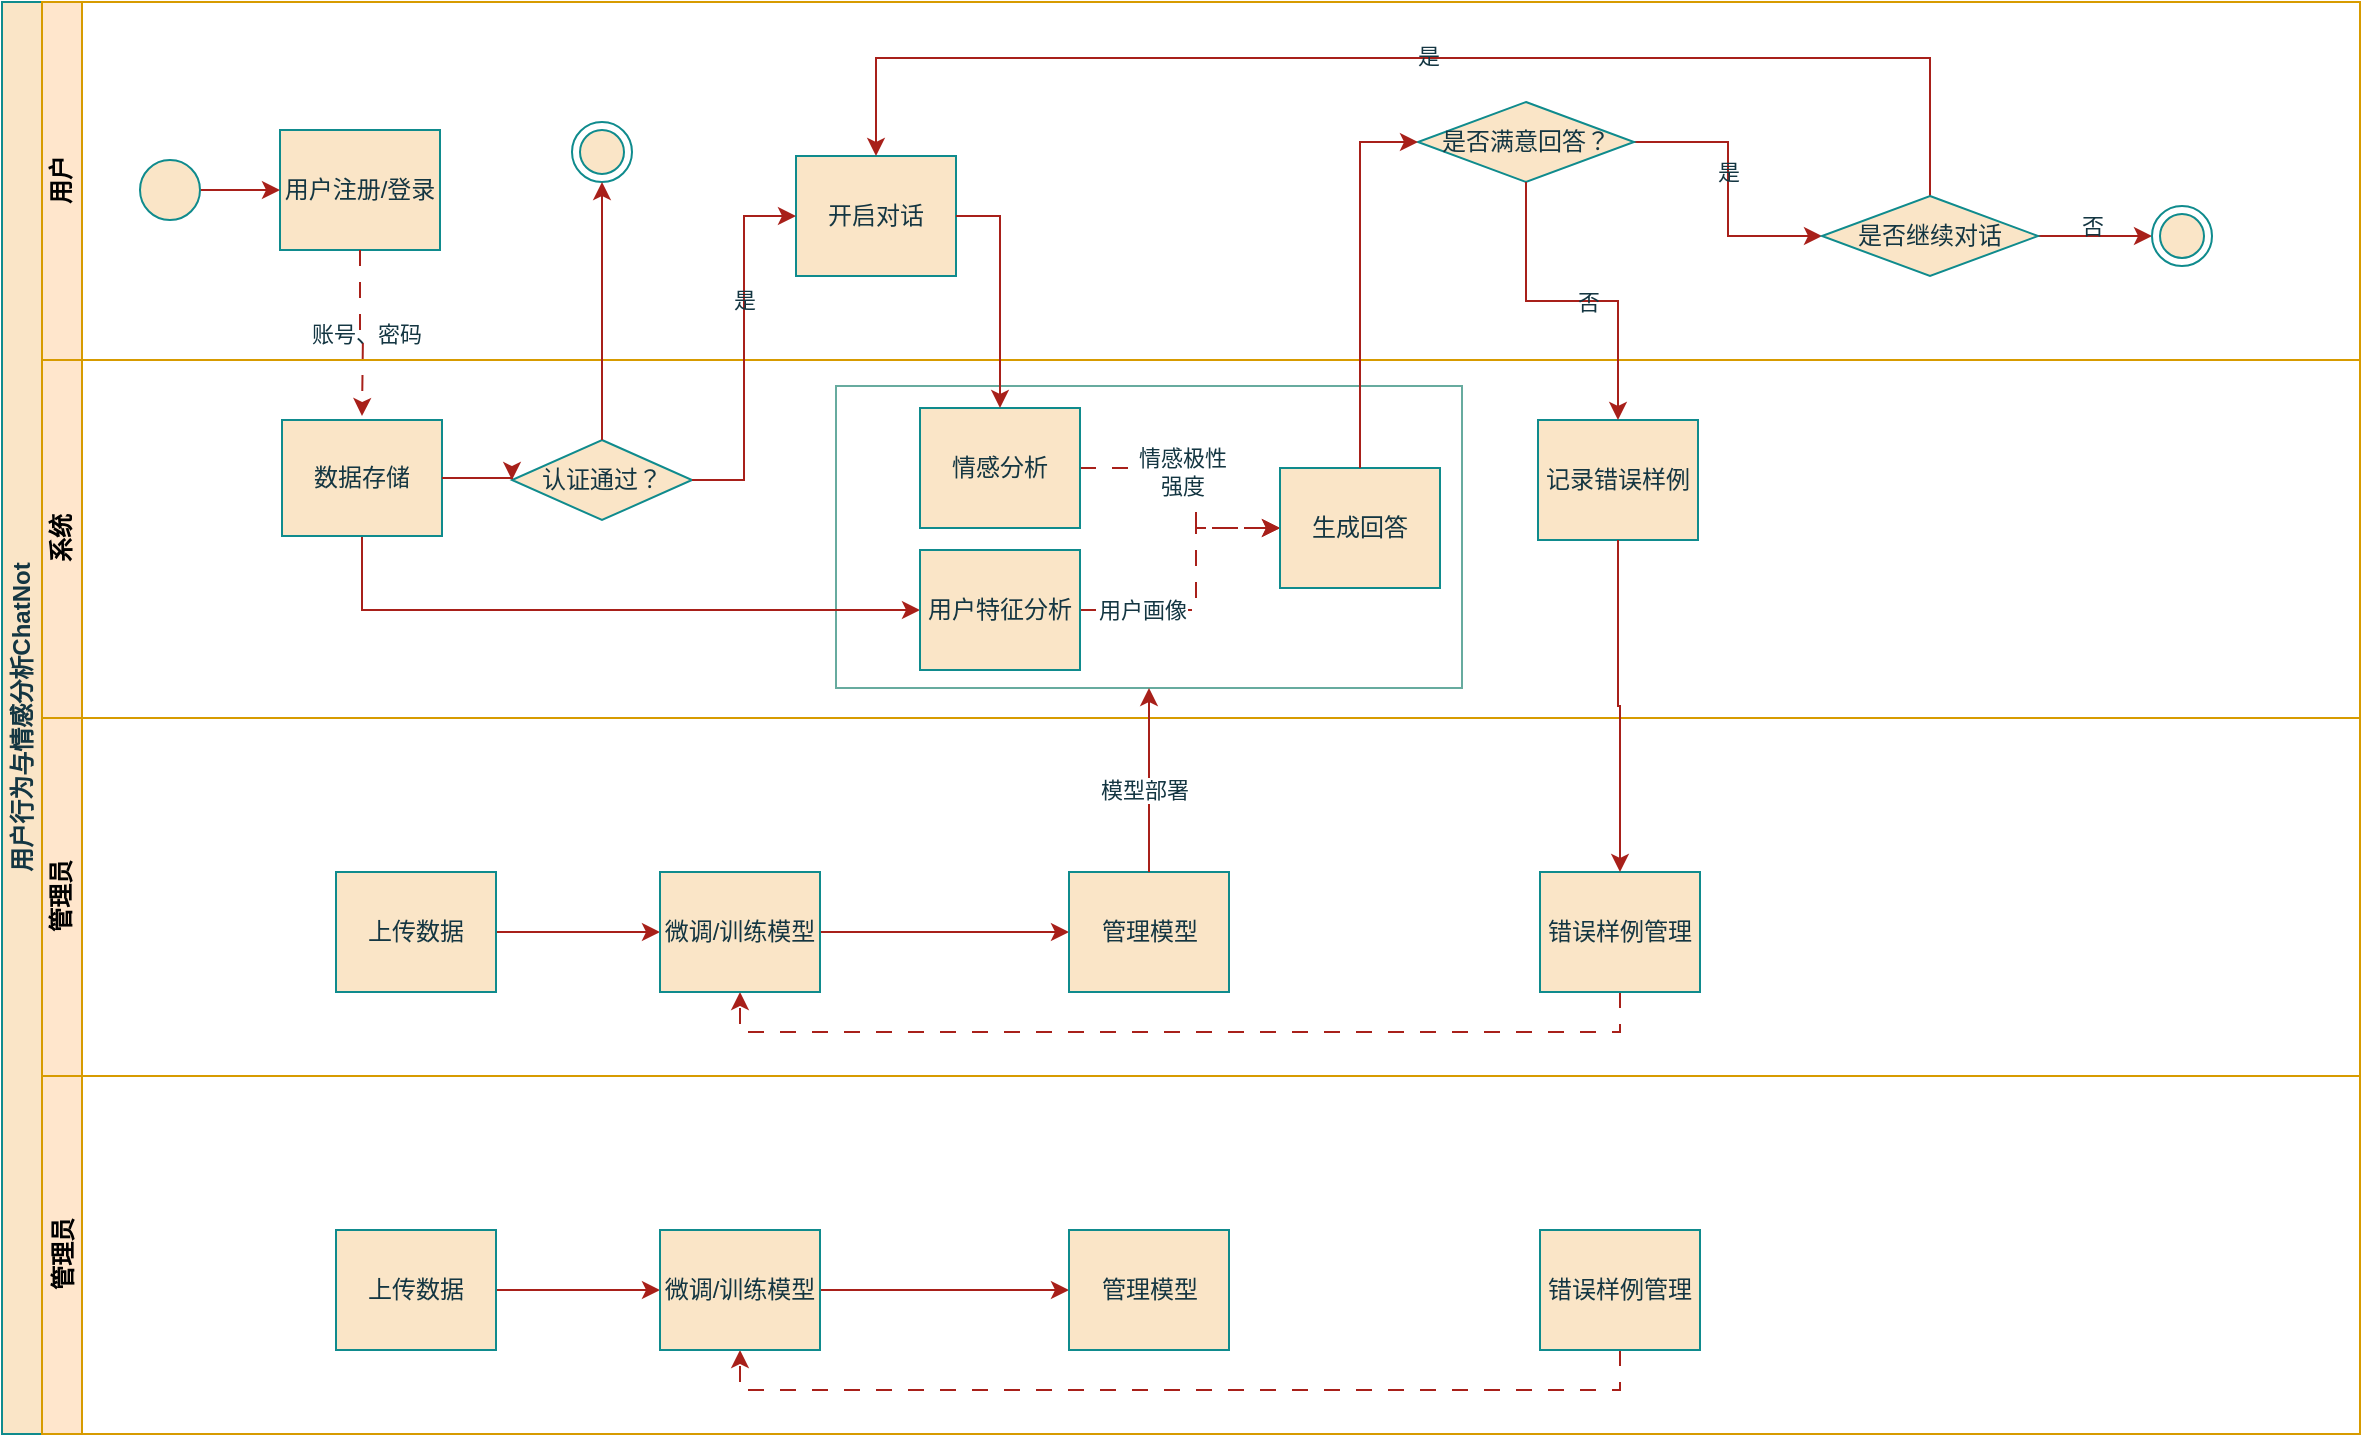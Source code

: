 <mxfile version="28.2.5" pages="2">
  <diagram id="prtHgNgQTEPvFCAcTncT" name="Page-1">
    <mxGraphModel grid="0" page="0" gridSize="10" guides="1" tooltips="1" connect="1" arrows="1" fold="1" pageScale="1" pageWidth="827" pageHeight="1169" math="0" shadow="0">
      <root>
        <mxCell id="0" />
        <mxCell id="1" parent="0" />
        <mxCell id="dNxyNK7c78bLwvsdeMH5-19" value="用户行为与情感分析ChatNot" style="swimlane;html=1;childLayout=stackLayout;resizeParent=1;resizeParentMax=0;horizontal=0;startSize=20;horizontalStack=0;labelBackgroundColor=none;fillColor=#FAE5C7;strokeColor=#0F8B8D;fontColor=#143642;flipV=1;" parent="1" vertex="1">
          <mxGeometry x="-22" y="-31" width="1179" height="716" as="geometry" />
        </mxCell>
        <mxCell id="dNxyNK7c78bLwvsdeMH5-20" value="用户" style="swimlane;html=1;startSize=20;horizontal=0;labelBackgroundColor=none;fillColor=#ffe6cc;strokeColor=#d79b00;" parent="dNxyNK7c78bLwvsdeMH5-19" vertex="1">
          <mxGeometry x="20" width="1159" height="179" as="geometry" />
        </mxCell>
        <mxCell id="dNxyNK7c78bLwvsdeMH5-24" value="用户注册/登录" style="rounded=0;whiteSpace=wrap;html=1;fontFamily=Helvetica;fontSize=12;fontColor=#143642;align=center;labelBackgroundColor=none;fillColor=#FAE5C7;strokeColor=#0F8B8D;" parent="dNxyNK7c78bLwvsdeMH5-20" vertex="1">
          <mxGeometry x="119" y="64" width="80" height="60" as="geometry" />
        </mxCell>
        <mxCell id="dNxyNK7c78bLwvsdeMH5-30" value="开启对话" style="rounded=0;whiteSpace=wrap;html=1;fontFamily=Helvetica;fontSize=12;fontColor=#143642;align=center;labelBackgroundColor=none;fillColor=#FAE5C7;strokeColor=#0F8B8D;" parent="dNxyNK7c78bLwvsdeMH5-20" vertex="1">
          <mxGeometry x="377" y="77" width="80" height="60" as="geometry" />
        </mxCell>
        <mxCell id="M6F-Px4D4K-rMP6CH2uH-9" value="" style="ellipse;html=1;shape=endState;fillColor=#FAE5C7;strokeColor=#0F8B8D;labelBackgroundColor=none;fontColor=#143642;" vertex="1" parent="dNxyNK7c78bLwvsdeMH5-20">
          <mxGeometry x="265" y="60" width="30" height="30" as="geometry" />
        </mxCell>
        <mxCell id="M6F-Px4D4K-rMP6CH2uH-67" value="" style="edgeStyle=orthogonalEdgeStyle;rounded=0;orthogonalLoop=1;jettySize=auto;html=1;entryX=0;entryY=0.5;entryDx=0;entryDy=0;labelBackgroundColor=none;strokeColor=#A8201A;fontColor=default;" edge="1" parent="dNxyNK7c78bLwvsdeMH5-20" source="M6F-Px4D4K-rMP6CH2uH-35" target="M6F-Px4D4K-rMP6CH2uH-66">
          <mxGeometry relative="1" as="geometry" />
        </mxCell>
        <mxCell id="M6F-Px4D4K-rMP6CH2uH-68" value="是" style="edgeLabel;html=1;align=center;verticalAlign=middle;resizable=0;points=[];labelBackgroundColor=none;fontColor=#143642;" vertex="1" connectable="0" parent="M6F-Px4D4K-rMP6CH2uH-67">
          <mxGeometry x="-0.125" relative="1" as="geometry">
            <mxPoint as="offset" />
          </mxGeometry>
        </mxCell>
        <mxCell id="M6F-Px4D4K-rMP6CH2uH-35" value="是否满意回答？" style="rhombus;whiteSpace=wrap;html=1;fontFamily=Helvetica;fontSize=12;fontColor=#143642;align=center;labelBackgroundColor=none;fillColor=#FAE5C7;strokeColor=#0F8B8D;" vertex="1" parent="dNxyNK7c78bLwvsdeMH5-20">
          <mxGeometry x="688" y="50" width="108" height="40" as="geometry" />
        </mxCell>
        <mxCell id="M6F-Px4D4K-rMP6CH2uH-76" style="edgeStyle=orthogonalEdgeStyle;rounded=0;orthogonalLoop=1;jettySize=auto;html=1;exitX=0.5;exitY=0;exitDx=0;exitDy=0;entryX=0.5;entryY=0;entryDx=0;entryDy=0;labelBackgroundColor=none;strokeColor=#A8201A;fontColor=default;" edge="1" parent="dNxyNK7c78bLwvsdeMH5-20" source="M6F-Px4D4K-rMP6CH2uH-66" target="dNxyNK7c78bLwvsdeMH5-30">
          <mxGeometry relative="1" as="geometry">
            <mxPoint x="538.353" y="67.706" as="targetPoint" />
            <Array as="points">
              <mxPoint x="944" y="28" />
              <mxPoint x="417" y="28" />
            </Array>
          </mxGeometry>
        </mxCell>
        <mxCell id="M6F-Px4D4K-rMP6CH2uH-77" value="是" style="edgeLabel;html=1;align=center;verticalAlign=middle;resizable=0;points=[];labelBackgroundColor=none;fontColor=#143642;" vertex="1" connectable="0" parent="M6F-Px4D4K-rMP6CH2uH-76">
          <mxGeometry x="-0.008" y="-1" relative="1" as="geometry">
            <mxPoint as="offset" />
          </mxGeometry>
        </mxCell>
        <mxCell id="M6F-Px4D4K-rMP6CH2uH-78" style="edgeStyle=orthogonalEdgeStyle;rounded=0;orthogonalLoop=1;jettySize=auto;html=1;exitX=1;exitY=0.5;exitDx=0;exitDy=0;entryX=0;entryY=0.5;entryDx=0;entryDy=0;labelBackgroundColor=none;strokeColor=#A8201A;fontColor=default;" edge="1" parent="dNxyNK7c78bLwvsdeMH5-20" source="M6F-Px4D4K-rMP6CH2uH-66" target="M6F-Px4D4K-rMP6CH2uH-71">
          <mxGeometry relative="1" as="geometry" />
        </mxCell>
        <mxCell id="M6F-Px4D4K-rMP6CH2uH-79" value="否" style="edgeLabel;html=1;align=center;verticalAlign=middle;resizable=0;points=[];labelBackgroundColor=none;fontColor=#143642;" vertex="1" connectable="0" parent="M6F-Px4D4K-rMP6CH2uH-78">
          <mxGeometry x="-0.059" y="5" relative="1" as="geometry">
            <mxPoint as="offset" />
          </mxGeometry>
        </mxCell>
        <mxCell id="M6F-Px4D4K-rMP6CH2uH-66" value="是否继续对话" style="rhombus;whiteSpace=wrap;html=1;fontFamily=Helvetica;fontSize=12;fontColor=#143642;align=center;labelBackgroundColor=none;fillColor=#FAE5C7;strokeColor=#0F8B8D;" vertex="1" parent="dNxyNK7c78bLwvsdeMH5-20">
          <mxGeometry x="890" y="97" width="108" height="40" as="geometry" />
        </mxCell>
        <mxCell id="M6F-Px4D4K-rMP6CH2uH-71" value="" style="ellipse;html=1;shape=endState;fillColor=#FAE5C7;strokeColor=#0F8B8D;labelBackgroundColor=none;fontColor=#143642;" vertex="1" parent="dNxyNK7c78bLwvsdeMH5-20">
          <mxGeometry x="1055" y="102" width="30" height="30" as="geometry" />
        </mxCell>
        <mxCell id="M6F-Px4D4K-rMP6CH2uH-89" style="edgeStyle=orthogonalEdgeStyle;rounded=0;orthogonalLoop=1;jettySize=auto;html=1;entryX=0;entryY=0.5;entryDx=0;entryDy=0;strokeColor=#A8201A;fontColor=#143642;fillColor=#FAE5C7;" edge="1" parent="dNxyNK7c78bLwvsdeMH5-20" source="M6F-Px4D4K-rMP6CH2uH-86" target="dNxyNK7c78bLwvsdeMH5-24">
          <mxGeometry relative="1" as="geometry" />
        </mxCell>
        <mxCell id="M6F-Px4D4K-rMP6CH2uH-86" value="" style="ellipse;whiteSpace=wrap;html=1;labelBackgroundColor=none;fillColor=#FAE5C7;strokeColor=#0F8B8D;fontColor=#143642;" vertex="1" parent="dNxyNK7c78bLwvsdeMH5-20">
          <mxGeometry x="49" y="79" width="30" height="30" as="geometry" />
        </mxCell>
        <mxCell id="dNxyNK7c78bLwvsdeMH5-21" value="系统" style="swimlane;html=1;startSize=20;horizontal=0;labelBackgroundColor=none;fillColor=#ffe6cc;strokeColor=#d79b00;" parent="dNxyNK7c78bLwvsdeMH5-19" vertex="1">
          <mxGeometry x="20" y="179" width="1159" height="179" as="geometry" />
        </mxCell>
        <mxCell id="M6F-Px4D4K-rMP6CH2uH-92" value="" style="rounded=0;whiteSpace=wrap;html=1;strokeColor=light-dark(#67AB9F,#EDEDED);" vertex="1" parent="dNxyNK7c78bLwvsdeMH5-21">
          <mxGeometry x="397" y="13" width="313" height="151" as="geometry" />
        </mxCell>
        <mxCell id="M6F-Px4D4K-rMP6CH2uH-90" style="edgeStyle=orthogonalEdgeStyle;rounded=0;orthogonalLoop=1;jettySize=auto;html=1;exitX=0.5;exitY=1;exitDx=0;exitDy=0;entryX=0;entryY=0.5;entryDx=0;entryDy=0;strokeColor=#A8201A;fontColor=#143642;fillColor=#FAE5C7;" edge="1" parent="dNxyNK7c78bLwvsdeMH5-21" source="dNxyNK7c78bLwvsdeMH5-26" target="M6F-Px4D4K-rMP6CH2uH-26">
          <mxGeometry relative="1" as="geometry" />
        </mxCell>
        <mxCell id="dNxyNK7c78bLwvsdeMH5-26" value="数据存储" style="rounded=0;whiteSpace=wrap;html=1;fontFamily=Helvetica;fontSize=12;fontColor=#143642;align=center;labelBackgroundColor=none;fillColor=#FAE5C7;strokeColor=#0F8B8D;" parent="dNxyNK7c78bLwvsdeMH5-21" vertex="1">
          <mxGeometry x="120" y="30" width="80" height="58" as="geometry" />
        </mxCell>
        <mxCell id="dNxyNK7c78bLwvsdeMH5-28" value="认证通过？" style="rhombus;whiteSpace=wrap;html=1;fontFamily=Helvetica;fontSize=12;fontColor=#143642;align=center;labelBackgroundColor=none;fillColor=#FAE5C7;strokeColor=#0F8B8D;" parent="dNxyNK7c78bLwvsdeMH5-21" vertex="1">
          <mxGeometry x="235" y="40" width="90" height="40" as="geometry" />
        </mxCell>
        <mxCell id="dNxyNK7c78bLwvsdeMH5-29" value="" style="edgeStyle=orthogonalEdgeStyle;rounded=0;orthogonalLoop=1;jettySize=auto;html=1;endArrow=classic;endFill=1;exitX=0.5;exitY=1;exitDx=0;exitDy=0;dashed=1;dashPattern=8 8;labelBackgroundColor=none;strokeColor=#A8201A;fontColor=default;" parent="dNxyNK7c78bLwvsdeMH5-21" source="dNxyNK7c78bLwvsdeMH5-24" edge="1">
          <mxGeometry relative="1" as="geometry">
            <mxPoint x="58.0" y="-35.98" as="sourcePoint" />
            <mxPoint x="160" y="28" as="targetPoint" />
          </mxGeometry>
        </mxCell>
        <mxCell id="M6F-Px4D4K-rMP6CH2uH-5" value="账号、密码" style="edgeLabel;html=1;align=center;verticalAlign=middle;resizable=0;points=[];labelBackgroundColor=none;fontColor=#143642;" vertex="1" connectable="0" parent="dNxyNK7c78bLwvsdeMH5-29">
          <mxGeometry x="0.026" y="1" relative="1" as="geometry">
            <mxPoint as="offset" />
          </mxGeometry>
        </mxCell>
        <mxCell id="dNxyNK7c78bLwvsdeMH5-31" style="edgeStyle=orthogonalEdgeStyle;rounded=0;orthogonalLoop=1;jettySize=auto;html=1;endArrow=classic;endFill=1;exitX=1;exitY=0.5;exitDx=0;exitDy=0;entryX=0;entryY=0.5;entryDx=0;entryDy=0;labelBackgroundColor=none;strokeColor=#A8201A;fontColor=default;" parent="dNxyNK7c78bLwvsdeMH5-21" source="dNxyNK7c78bLwvsdeMH5-26" target="dNxyNK7c78bLwvsdeMH5-28" edge="1">
          <mxGeometry relative="1" as="geometry" />
        </mxCell>
        <mxCell id="M6F-Px4D4K-rMP6CH2uH-97" style="edgeStyle=orthogonalEdgeStyle;rounded=0;orthogonalLoop=1;jettySize=auto;html=1;exitX=1;exitY=0.5;exitDx=0;exitDy=0;entryX=0;entryY=0.5;entryDx=0;entryDy=0;strokeColor=#A8201A;fontColor=#143642;fillColor=#FAE5C7;dashed=1;dashPattern=8 8;" edge="1" parent="dNxyNK7c78bLwvsdeMH5-21" source="M6F-Px4D4K-rMP6CH2uH-26" target="M6F-Px4D4K-rMP6CH2uH-33">
          <mxGeometry relative="1" as="geometry">
            <Array as="points">
              <mxPoint x="577" y="125" />
              <mxPoint x="577" y="84" />
            </Array>
          </mxGeometry>
        </mxCell>
        <mxCell id="M6F-Px4D4K-rMP6CH2uH-99" value="用户画像" style="edgeLabel;html=1;align=center;verticalAlign=middle;resizable=0;points=[];strokeColor=#0F8B8D;fontColor=#143642;fillColor=#FAE5C7;" vertex="1" connectable="0" parent="M6F-Px4D4K-rMP6CH2uH-97">
          <mxGeometry x="-0.45" relative="1" as="geometry">
            <mxPoint x="-8" as="offset" />
          </mxGeometry>
        </mxCell>
        <mxCell id="M6F-Px4D4K-rMP6CH2uH-26" value="用户特征分析" style="rounded=0;whiteSpace=wrap;html=1;fontFamily=Helvetica;fontSize=12;fontColor=#143642;align=center;labelBackgroundColor=none;fillColor=#FAE5C7;strokeColor=#0F8B8D;" vertex="1" parent="dNxyNK7c78bLwvsdeMH5-21">
          <mxGeometry x="439" y="95" width="80" height="60" as="geometry" />
        </mxCell>
        <mxCell id="M6F-Px4D4K-rMP6CH2uH-96" style="edgeStyle=orthogonalEdgeStyle;rounded=0;orthogonalLoop=1;jettySize=auto;html=1;exitX=1;exitY=0.5;exitDx=0;exitDy=0;strokeColor=#A8201A;fontColor=#143642;fillColor=#FAE5C7;dashed=1;dashPattern=8 8;" edge="1" parent="dNxyNK7c78bLwvsdeMH5-21" source="M6F-Px4D4K-rMP6CH2uH-27" target="M6F-Px4D4K-rMP6CH2uH-33">
          <mxGeometry relative="1" as="geometry">
            <Array as="points">
              <mxPoint x="577" y="54" />
              <mxPoint x="577" y="84" />
            </Array>
          </mxGeometry>
        </mxCell>
        <mxCell id="M6F-Px4D4K-rMP6CH2uH-98" value="情感极性&lt;div&gt;强度&lt;/div&gt;" style="edgeLabel;html=1;align=center;verticalAlign=middle;resizable=0;points=[];strokeColor=#0F8B8D;fontColor=#143642;fillColor=#FAE5C7;" vertex="1" connectable="0" parent="M6F-Px4D4K-rMP6CH2uH-96">
          <mxGeometry x="-0.437" y="-4" relative="1" as="geometry">
            <mxPoint x="14" y="-2" as="offset" />
          </mxGeometry>
        </mxCell>
        <mxCell id="M6F-Px4D4K-rMP6CH2uH-27" value="情感分析" style="rounded=0;whiteSpace=wrap;html=1;fontFamily=Helvetica;fontSize=12;fontColor=#143642;align=center;labelBackgroundColor=none;fillColor=#FAE5C7;strokeColor=#0F8B8D;" vertex="1" parent="dNxyNK7c78bLwvsdeMH5-21">
          <mxGeometry x="439" y="24" width="80" height="60" as="geometry" />
        </mxCell>
        <mxCell id="M6F-Px4D4K-rMP6CH2uH-33" value="生成回答" style="rounded=0;whiteSpace=wrap;html=1;fontFamily=Helvetica;fontSize=12;fontColor=#143642;align=center;labelBackgroundColor=none;fillColor=#FAE5C7;strokeColor=#0F8B8D;" vertex="1" parent="dNxyNK7c78bLwvsdeMH5-21">
          <mxGeometry x="619" y="54" width="80" height="60" as="geometry" />
        </mxCell>
        <mxCell id="M6F-Px4D4K-rMP6CH2uH-47" value="记录错误样例" style="rounded=0;whiteSpace=wrap;html=1;fontFamily=Helvetica;fontSize=12;fontColor=#143642;align=center;labelBackgroundColor=none;fillColor=#FAE5C7;strokeColor=#0F8B8D;" vertex="1" parent="dNxyNK7c78bLwvsdeMH5-21">
          <mxGeometry x="748" y="30" width="80" height="60" as="geometry" />
        </mxCell>
        <mxCell id="dNxyNK7c78bLwvsdeMH5-22" value="管理员" style="swimlane;html=1;startSize=20;horizontal=0;labelBackgroundColor=none;fillColor=#ffe6cc;strokeColor=#d79b00;" parent="dNxyNK7c78bLwvsdeMH5-19" vertex="1">
          <mxGeometry x="20" y="358" width="1159" height="179" as="geometry" />
        </mxCell>
        <mxCell id="M6F-Px4D4K-rMP6CH2uH-60" style="edgeStyle=orthogonalEdgeStyle;rounded=0;orthogonalLoop=1;jettySize=auto;html=1;entryX=0.5;entryY=1;entryDx=0;entryDy=0;dashed=1;dashPattern=8 8;labelBackgroundColor=none;strokeColor=#A8201A;fontColor=default;" edge="1" parent="dNxyNK7c78bLwvsdeMH5-22" source="dNxyNK7c78bLwvsdeMH5-34" target="M6F-Px4D4K-rMP6CH2uH-50">
          <mxGeometry relative="1" as="geometry">
            <Array as="points">
              <mxPoint x="789" y="157" />
              <mxPoint x="349" y="157" />
            </Array>
          </mxGeometry>
        </mxCell>
        <mxCell id="dNxyNK7c78bLwvsdeMH5-34" value="错误样例管理" style="rounded=0;whiteSpace=wrap;html=1;fontFamily=Helvetica;fontSize=12;fontColor=#143642;align=center;labelBackgroundColor=none;fillColor=#FAE5C7;strokeColor=#0F8B8D;" parent="dNxyNK7c78bLwvsdeMH5-22" vertex="1">
          <mxGeometry x="749" y="77" width="80" height="60" as="geometry" />
        </mxCell>
        <mxCell id="M6F-Px4D4K-rMP6CH2uH-51" value="" style="edgeStyle=orthogonalEdgeStyle;rounded=0;orthogonalLoop=1;jettySize=auto;html=1;labelBackgroundColor=none;strokeColor=#A8201A;fontColor=default;" edge="1" parent="dNxyNK7c78bLwvsdeMH5-22" source="M6F-Px4D4K-rMP6CH2uH-49" target="M6F-Px4D4K-rMP6CH2uH-50">
          <mxGeometry relative="1" as="geometry" />
        </mxCell>
        <mxCell id="M6F-Px4D4K-rMP6CH2uH-49" value="上传数据" style="rounded=0;whiteSpace=wrap;html=1;fontFamily=Helvetica;fontSize=12;fontColor=#143642;align=center;labelBackgroundColor=none;fillColor=#FAE5C7;strokeColor=#0F8B8D;" vertex="1" parent="dNxyNK7c78bLwvsdeMH5-22">
          <mxGeometry x="147" y="77" width="80" height="60" as="geometry" />
        </mxCell>
        <mxCell id="M6F-Px4D4K-rMP6CH2uH-56" value="" style="edgeStyle=orthogonalEdgeStyle;rounded=0;orthogonalLoop=1;jettySize=auto;html=1;endArrow=classic;endFill=1;labelBackgroundColor=none;strokeColor=#A8201A;fontColor=default;" edge="1" parent="dNxyNK7c78bLwvsdeMH5-22" source="M6F-Px4D4K-rMP6CH2uH-50" target="M6F-Px4D4K-rMP6CH2uH-55">
          <mxGeometry relative="1" as="geometry" />
        </mxCell>
        <mxCell id="M6F-Px4D4K-rMP6CH2uH-50" value="微调/训练模型" style="rounded=0;whiteSpace=wrap;html=1;fontFamily=Helvetica;fontSize=12;fontColor=#143642;align=center;labelBackgroundColor=none;fillColor=#FAE5C7;strokeColor=#0F8B8D;" vertex="1" parent="dNxyNK7c78bLwvsdeMH5-22">
          <mxGeometry x="309" y="77" width="80" height="60" as="geometry" />
        </mxCell>
        <mxCell id="M6F-Px4D4K-rMP6CH2uH-55" value="管理模型" style="rounded=0;whiteSpace=wrap;html=1;fontFamily=Helvetica;fontSize=12;fontColor=#143642;align=center;labelBackgroundColor=none;fillColor=#FAE5C7;strokeColor=#0F8B8D;" vertex="1" parent="dNxyNK7c78bLwvsdeMH5-22">
          <mxGeometry x="513.5" y="77" width="80" height="60" as="geometry" />
        </mxCell>
        <mxCell id="M6F-Px4D4K-rMP6CH2uH-106" value="管理员" style="swimlane;html=1;startSize=20;horizontal=0;labelBackgroundColor=none;fillColor=#ffe6cc;strokeColor=#d79b00;" vertex="1" parent="dNxyNK7c78bLwvsdeMH5-19">
          <mxGeometry x="20" y="537" width="1159" height="179" as="geometry" />
        </mxCell>
        <mxCell id="M6F-Px4D4K-rMP6CH2uH-107" style="edgeStyle=orthogonalEdgeStyle;rounded=0;orthogonalLoop=1;jettySize=auto;html=1;entryX=0.5;entryY=1;entryDx=0;entryDy=0;dashed=1;dashPattern=8 8;labelBackgroundColor=none;strokeColor=#A8201A;fontColor=default;" edge="1" parent="M6F-Px4D4K-rMP6CH2uH-106" source="M6F-Px4D4K-rMP6CH2uH-108" target="M6F-Px4D4K-rMP6CH2uH-112">
          <mxGeometry relative="1" as="geometry">
            <Array as="points">
              <mxPoint x="789" y="157" />
              <mxPoint x="349" y="157" />
            </Array>
          </mxGeometry>
        </mxCell>
        <mxCell id="M6F-Px4D4K-rMP6CH2uH-108" value="错误样例管理" style="rounded=0;whiteSpace=wrap;html=1;fontFamily=Helvetica;fontSize=12;fontColor=#143642;align=center;labelBackgroundColor=none;fillColor=#FAE5C7;strokeColor=#0F8B8D;" vertex="1" parent="M6F-Px4D4K-rMP6CH2uH-106">
          <mxGeometry x="749" y="77" width="80" height="60" as="geometry" />
        </mxCell>
        <mxCell id="M6F-Px4D4K-rMP6CH2uH-109" value="" style="edgeStyle=orthogonalEdgeStyle;rounded=0;orthogonalLoop=1;jettySize=auto;html=1;labelBackgroundColor=none;strokeColor=#A8201A;fontColor=default;" edge="1" parent="M6F-Px4D4K-rMP6CH2uH-106" source="M6F-Px4D4K-rMP6CH2uH-110" target="M6F-Px4D4K-rMP6CH2uH-112">
          <mxGeometry relative="1" as="geometry" />
        </mxCell>
        <mxCell id="M6F-Px4D4K-rMP6CH2uH-110" value="上传数据" style="rounded=0;whiteSpace=wrap;html=1;fontFamily=Helvetica;fontSize=12;fontColor=#143642;align=center;labelBackgroundColor=none;fillColor=#FAE5C7;strokeColor=#0F8B8D;" vertex="1" parent="M6F-Px4D4K-rMP6CH2uH-106">
          <mxGeometry x="147" y="77" width="80" height="60" as="geometry" />
        </mxCell>
        <mxCell id="M6F-Px4D4K-rMP6CH2uH-111" value="" style="edgeStyle=orthogonalEdgeStyle;rounded=0;orthogonalLoop=1;jettySize=auto;html=1;endArrow=classic;endFill=1;labelBackgroundColor=none;strokeColor=#A8201A;fontColor=default;" edge="1" parent="M6F-Px4D4K-rMP6CH2uH-106" source="M6F-Px4D4K-rMP6CH2uH-112" target="M6F-Px4D4K-rMP6CH2uH-113">
          <mxGeometry relative="1" as="geometry" />
        </mxCell>
        <mxCell id="M6F-Px4D4K-rMP6CH2uH-112" value="微调/训练模型" style="rounded=0;whiteSpace=wrap;html=1;fontFamily=Helvetica;fontSize=12;fontColor=#143642;align=center;labelBackgroundColor=none;fillColor=#FAE5C7;strokeColor=#0F8B8D;" vertex="1" parent="M6F-Px4D4K-rMP6CH2uH-106">
          <mxGeometry x="309" y="77" width="80" height="60" as="geometry" />
        </mxCell>
        <mxCell id="M6F-Px4D4K-rMP6CH2uH-113" value="管理模型" style="rounded=0;whiteSpace=wrap;html=1;fontFamily=Helvetica;fontSize=12;fontColor=#143642;align=center;labelBackgroundColor=none;fillColor=#FAE5C7;strokeColor=#0F8B8D;" vertex="1" parent="M6F-Px4D4K-rMP6CH2uH-106">
          <mxGeometry x="513.5" y="77" width="80" height="60" as="geometry" />
        </mxCell>
        <mxCell id="M6F-Px4D4K-rMP6CH2uH-10" style="edgeStyle=orthogonalEdgeStyle;rounded=0;orthogonalLoop=1;jettySize=auto;html=1;exitX=1;exitY=0.5;exitDx=0;exitDy=0;entryX=0;entryY=0.5;entryDx=0;entryDy=0;labelBackgroundColor=none;strokeColor=#A8201A;fontColor=default;" edge="1" parent="dNxyNK7c78bLwvsdeMH5-19" source="dNxyNK7c78bLwvsdeMH5-28" target="dNxyNK7c78bLwvsdeMH5-30">
          <mxGeometry relative="1" as="geometry">
            <mxPoint x="290" y="573" as="sourcePoint" />
            <mxPoint x="368" y="660" as="targetPoint" />
          </mxGeometry>
        </mxCell>
        <mxCell id="M6F-Px4D4K-rMP6CH2uH-11" value="是" style="edgeLabel;html=1;align=center;verticalAlign=middle;resizable=0;points=[];labelBackgroundColor=none;fontColor=#143642;" vertex="1" connectable="0" parent="M6F-Px4D4K-rMP6CH2uH-10">
          <mxGeometry x="0.265" relative="1" as="geometry">
            <mxPoint as="offset" />
          </mxGeometry>
        </mxCell>
        <mxCell id="M6F-Px4D4K-rMP6CH2uH-32" style="edgeStyle=orthogonalEdgeStyle;rounded=0;orthogonalLoop=1;jettySize=auto;html=1;exitX=1;exitY=0.5;exitDx=0;exitDy=0;entryX=0.5;entryY=0;entryDx=0;entryDy=0;labelBackgroundColor=none;strokeColor=#A8201A;fontColor=default;" edge="1" parent="dNxyNK7c78bLwvsdeMH5-19" source="dNxyNK7c78bLwvsdeMH5-30" target="M6F-Px4D4K-rMP6CH2uH-27">
          <mxGeometry relative="1" as="geometry" />
        </mxCell>
        <mxCell id="M6F-Px4D4K-rMP6CH2uH-48" style="edgeStyle=orthogonalEdgeStyle;rounded=0;orthogonalLoop=1;jettySize=auto;html=1;exitX=0.5;exitY=1;exitDx=0;exitDy=0;labelBackgroundColor=none;strokeColor=#A8201A;fontColor=default;" edge="1" parent="dNxyNK7c78bLwvsdeMH5-19" source="M6F-Px4D4K-rMP6CH2uH-47" target="dNxyNK7c78bLwvsdeMH5-34">
          <mxGeometry relative="1" as="geometry" />
        </mxCell>
        <mxCell id="M6F-Px4D4K-rMP6CH2uH-61" style="edgeStyle=orthogonalEdgeStyle;rounded=0;orthogonalLoop=1;jettySize=auto;html=1;exitX=0.5;exitY=0;exitDx=0;exitDy=0;entryX=0;entryY=0.5;entryDx=0;entryDy=0;labelBackgroundColor=none;strokeColor=#A8201A;fontColor=default;" edge="1" parent="dNxyNK7c78bLwvsdeMH5-19" source="M6F-Px4D4K-rMP6CH2uH-33" target="M6F-Px4D4K-rMP6CH2uH-35">
          <mxGeometry relative="1" as="geometry" />
        </mxCell>
        <mxCell id="M6F-Px4D4K-rMP6CH2uH-62" style="edgeStyle=orthogonalEdgeStyle;rounded=0;orthogonalLoop=1;jettySize=auto;html=1;exitX=0.5;exitY=1;exitDx=0;exitDy=0;entryX=0.5;entryY=0;entryDx=0;entryDy=0;labelBackgroundColor=none;strokeColor=#A8201A;fontColor=default;" edge="1" parent="dNxyNK7c78bLwvsdeMH5-19" source="M6F-Px4D4K-rMP6CH2uH-35" target="M6F-Px4D4K-rMP6CH2uH-47">
          <mxGeometry relative="1" as="geometry" />
        </mxCell>
        <mxCell id="M6F-Px4D4K-rMP6CH2uH-63" value="否" style="edgeLabel;html=1;align=center;verticalAlign=middle;resizable=0;points=[];labelBackgroundColor=none;fontColor=#143642;" vertex="1" connectable="0" parent="M6F-Px4D4K-rMP6CH2uH-62">
          <mxGeometry x="0.107" relative="1" as="geometry">
            <mxPoint x="-1" as="offset" />
          </mxGeometry>
        </mxCell>
        <mxCell id="M6F-Px4D4K-rMP6CH2uH-75" style="edgeStyle=orthogonalEdgeStyle;rounded=0;orthogonalLoop=1;jettySize=auto;html=1;exitX=0.5;exitY=0;exitDx=0;exitDy=0;entryX=0.5;entryY=1;entryDx=0;entryDy=0;labelBackgroundColor=none;strokeColor=#A8201A;fontColor=default;" edge="1" parent="dNxyNK7c78bLwvsdeMH5-19" source="dNxyNK7c78bLwvsdeMH5-28" target="M6F-Px4D4K-rMP6CH2uH-9">
          <mxGeometry relative="1" as="geometry" />
        </mxCell>
        <mxCell id="M6F-Px4D4K-rMP6CH2uH-93" style="edgeStyle=orthogonalEdgeStyle;rounded=0;orthogonalLoop=1;jettySize=auto;html=1;exitX=0.5;exitY=0;exitDx=0;exitDy=0;strokeColor=#A8201A;fontColor=#143642;fillColor=#FAE5C7;" edge="1" parent="dNxyNK7c78bLwvsdeMH5-19" source="M6F-Px4D4K-rMP6CH2uH-55" target="M6F-Px4D4K-rMP6CH2uH-92">
          <mxGeometry relative="1" as="geometry" />
        </mxCell>
        <mxCell id="M6F-Px4D4K-rMP6CH2uH-94" value="模型部署" style="edgeLabel;html=1;align=center;verticalAlign=middle;resizable=0;points=[];strokeColor=#0F8B8D;fontColor=#143642;fillColor=#FAE5C7;" vertex="1" connectable="0" parent="M6F-Px4D4K-rMP6CH2uH-93">
          <mxGeometry x="-0.113" y="3" relative="1" as="geometry">
            <mxPoint as="offset" />
          </mxGeometry>
        </mxCell>
      </root>
    </mxGraphModel>
  </diagram>
  <diagram id="tbDIilWh3KmkDN1_mfP1" name="第 2 页">
    <mxGraphModel dx="2588" dy="2425" grid="0" gridSize="10" guides="1" tooltips="1" connect="1" arrows="1" fold="1" page="0" pageScale="1" pageWidth="827" pageHeight="1169" math="0" shadow="0">
      <root>
        <mxCell id="0" />
        <mxCell id="1" parent="0" />
        <mxCell id="CQ2NmmsJhGhGV5hy4gHN-1" value="Pool" style="swimlane;childLayout=stackLayout;resizeParent=1;resizeParentMax=0;startSize=20;horizontal=0;horizontalStack=1;strokeColor=#0F8B8D;fontColor=#143642;fillColor=#FAE5C7;" vertex="1" parent="1">
          <mxGeometry x="-117" y="-538" width="1103" height="1236" as="geometry" />
        </mxCell>
        <mxCell id="CQ2NmmsJhGhGV5hy4gHN-2" value="用户" style="swimlane;startSize=20;strokeColor=#0F8B8D;fontColor=#143642;fillColor=#FAE5C7;" vertex="1" parent="CQ2NmmsJhGhGV5hy4gHN-1">
          <mxGeometry x="20" width="213" height="1236" as="geometry" />
        </mxCell>
        <mxCell id="MGX6UEGrfLmaa6qCyB56-3" value="" style="edgeStyle=orthogonalEdgeStyle;rounded=0;orthogonalLoop=1;jettySize=auto;html=1;strokeColor=#A8201A;fontColor=#143642;fillColor=#FAE5C7;" edge="1" parent="CQ2NmmsJhGhGV5hy4gHN-2" source="MGX6UEGrfLmaa6qCyB56-1" target="MGX6UEGrfLmaa6qCyB56-2">
          <mxGeometry relative="1" as="geometry" />
        </mxCell>
        <mxCell id="MGX6UEGrfLmaa6qCyB56-1" value="用户注册/登录" style="rounded=0;whiteSpace=wrap;html=1;fontFamily=Helvetica;fontSize=12;fontColor=#143642;align=center;labelBackgroundColor=none;fillColor=#FAE5C7;strokeColor=#0F8B8D;" vertex="1" parent="CQ2NmmsJhGhGV5hy4gHN-2">
          <mxGeometry x="61" y="80" width="80" height="60" as="geometry" />
        </mxCell>
        <mxCell id="MGX6UEGrfLmaa6qCyB56-2" value="发起对话请求" style="rounded=0;whiteSpace=wrap;html=1;fontFamily=Helvetica;fontSize=12;fontColor=#143642;align=center;labelBackgroundColor=none;fillColor=#FAE5C7;strokeColor=#0F8B8D;" vertex="1" parent="CQ2NmmsJhGhGV5hy4gHN-2">
          <mxGeometry x="61" y="179" width="80" height="60" as="geometry" />
        </mxCell>
        <mxCell id="MGX6UEGrfLmaa6qCyB56-7" value="" style="edgeStyle=orthogonalEdgeStyle;rounded=0;orthogonalLoop=1;jettySize=auto;html=1;strokeColor=#A8201A;fontColor=#143642;fillColor=#FAE5C7;" edge="1" parent="CQ2NmmsJhGhGV5hy4gHN-2" source="MGX6UEGrfLmaa6qCyB56-4" target="MGX6UEGrfLmaa6qCyB56-6">
          <mxGeometry relative="1" as="geometry" />
        </mxCell>
        <mxCell id="-NoiJHxSGurBu_j-MquL-5" style="edgeStyle=orthogonalEdgeStyle;rounded=0;orthogonalLoop=1;jettySize=auto;html=1;exitX=1;exitY=0.5;exitDx=0;exitDy=0;strokeColor=#A8201A;fontColor=#143642;fillColor=#FAE5C7;entryX=0.5;entryY=0;entryDx=0;entryDy=0;" edge="1" parent="CQ2NmmsJhGhGV5hy4gHN-2" source="MGX6UEGrfLmaa6qCyB56-4" target="-NoiJHxSGurBu_j-MquL-7">
          <mxGeometry relative="1" as="geometry">
            <mxPoint x="165.176" y="694.176" as="targetPoint" />
          </mxGeometry>
        </mxCell>
        <mxCell id="-NoiJHxSGurBu_j-MquL-6" value="否" style="edgeLabel;html=1;align=center;verticalAlign=middle;resizable=0;points=[];strokeColor=#0F8B8D;fontColor=#143642;fillColor=#FAE5C7;" vertex="1" connectable="0" parent="-NoiJHxSGurBu_j-MquL-5">
          <mxGeometry x="0.309" y="-1" relative="1" as="geometry">
            <mxPoint as="offset" />
          </mxGeometry>
        </mxCell>
        <mxCell id="MGX6UEGrfLmaa6qCyB56-4" value="是否满意回答？" style="rhombus;whiteSpace=wrap;html=1;fillColor=#FAE5C7;strokeColor=#0F8B8D;fontColor=#143642;rounded=0;labelBackgroundColor=none;" vertex="1" parent="CQ2NmmsJhGhGV5hy4gHN-2">
          <mxGeometry x="62" y="599" width="80" height="80" as="geometry" />
        </mxCell>
        <mxCell id="-NoiJHxSGurBu_j-MquL-23" style="edgeStyle=orthogonalEdgeStyle;rounded=0;orthogonalLoop=1;jettySize=auto;html=1;entryX=0;entryY=0.5;entryDx=0;entryDy=0;strokeColor=#A8201A;fontColor=#143642;fillColor=#FAE5C7;exitX=0;exitY=0.5;exitDx=0;exitDy=0;" edge="1" parent="CQ2NmmsJhGhGV5hy4gHN-2" source="MGX6UEGrfLmaa6qCyB56-6" target="MGX6UEGrfLmaa6qCyB56-2">
          <mxGeometry relative="1" as="geometry">
            <Array as="points">
              <mxPoint x="29" y="799" />
              <mxPoint x="29" y="209" />
            </Array>
          </mxGeometry>
        </mxCell>
        <mxCell id="-NoiJHxSGurBu_j-MquL-24" value="是" style="edgeLabel;html=1;align=center;verticalAlign=middle;resizable=0;points=[];strokeColor=#0F8B8D;fontColor=#143642;fillColor=#FAE5C7;" vertex="1" connectable="0" parent="-NoiJHxSGurBu_j-MquL-23">
          <mxGeometry x="-0.111" y="2" relative="1" as="geometry">
            <mxPoint as="offset" />
          </mxGeometry>
        </mxCell>
        <mxCell id="MGX6UEGrfLmaa6qCyB56-6" value="是否继续对话" style="rhombus;whiteSpace=wrap;html=1;fillColor=#FAE5C7;strokeColor=#0F8B8D;fontColor=#143642;rounded=0;labelBackgroundColor=none;" vertex="1" parent="CQ2NmmsJhGhGV5hy4gHN-2">
          <mxGeometry x="62" y="759" width="80" height="80" as="geometry" />
        </mxCell>
        <mxCell id="MGX6UEGrfLmaa6qCyB56-9" value="" style="edgeStyle=orthogonalEdgeStyle;rounded=0;orthogonalLoop=1;jettySize=auto;html=1;strokeColor=#A8201A;fontColor=#143642;fillColor=#FAE5C7;entryX=0.5;entryY=0;entryDx=0;entryDy=0;" edge="1" parent="CQ2NmmsJhGhGV5hy4gHN-2" source="MGX6UEGrfLmaa6qCyB56-6" target="-NoiJHxSGurBu_j-MquL-1">
          <mxGeometry relative="1" as="geometry">
            <mxPoint x="102" y="959" as="targetPoint" />
          </mxGeometry>
        </mxCell>
        <mxCell id="-NoiJHxSGurBu_j-MquL-2" value="否" style="edgeLabel;html=1;align=center;verticalAlign=middle;resizable=0;points=[];strokeColor=#0F8B8D;fontColor=#143642;fillColor=#FAE5C7;" vertex="1" connectable="0" parent="MGX6UEGrfLmaa6qCyB56-9">
          <mxGeometry x="-0.349" y="3" relative="1" as="geometry">
            <mxPoint as="offset" />
          </mxGeometry>
        </mxCell>
        <mxCell id="-NoiJHxSGurBu_j-MquL-1" value="" style="ellipse;html=1;shape=endState;fillColor=#FAE5C7;strokeColor=#0F8B8D;labelBackgroundColor=none;fontColor=#143642;" vertex="1" parent="CQ2NmmsJhGhGV5hy4gHN-2">
          <mxGeometry x="87" y="965" width="30" height="30" as="geometry" />
        </mxCell>
        <mxCell id="-NoiJHxSGurBu_j-MquL-7" value="标注错误样例" style="rounded=0;whiteSpace=wrap;html=1;fontFamily=Helvetica;fontSize=12;fontColor=#143642;align=center;labelBackgroundColor=none;fillColor=#FAE5C7;strokeColor=#0F8B8D;" vertex="1" parent="CQ2NmmsJhGhGV5hy4gHN-2">
          <mxGeometry x="126" y="695" width="80" height="60" as="geometry" />
        </mxCell>
        <mxCell id="-NoiJHxSGurBu_j-MquL-20" value="输入文本" style="rounded=0;whiteSpace=wrap;html=1;fontFamily=Helvetica;fontSize=12;fontColor=#143642;align=center;labelBackgroundColor=none;fillColor=#FAE5C7;strokeColor=#0F8B8D;" vertex="1" parent="CQ2NmmsJhGhGV5hy4gHN-2">
          <mxGeometry x="62" y="410" width="80" height="60" as="geometry" />
        </mxCell>
        <mxCell id="-NoiJHxSGurBu_j-MquL-44" style="edgeStyle=orthogonalEdgeStyle;rounded=0;orthogonalLoop=1;jettySize=auto;html=1;exitX=0.5;exitY=1;exitDx=0;exitDy=0;entryX=0.5;entryY=0;entryDx=0;entryDy=0;strokeColor=#A8201A;fontColor=#143642;fillColor=#FAE5C7;" edge="1" parent="CQ2NmmsJhGhGV5hy4gHN-2" source="-NoiJHxSGurBu_j-MquL-42" target="MGX6UEGrfLmaa6qCyB56-4">
          <mxGeometry relative="1" as="geometry" />
        </mxCell>
        <mxCell id="-NoiJHxSGurBu_j-MquL-42" value="接收回答" style="rounded=0;whiteSpace=wrap;html=1;fontFamily=Helvetica;fontSize=12;fontColor=#143642;align=center;labelBackgroundColor=none;fillColor=#FAE5C7;strokeColor=#0F8B8D;" vertex="1" parent="CQ2NmmsJhGhGV5hy4gHN-2">
          <mxGeometry x="61" y="499" width="80" height="60" as="geometry" />
        </mxCell>
        <mxCell id="-NoiJHxSGurBu_j-MquL-46" style="edgeStyle=orthogonalEdgeStyle;rounded=0;orthogonalLoop=1;jettySize=auto;html=1;exitX=0.5;exitY=1;exitDx=0;exitDy=0;entryX=0.5;entryY=0;entryDx=0;entryDy=0;strokeColor=#A8201A;fontColor=#143642;fillColor=#FAE5C7;" edge="1" parent="CQ2NmmsJhGhGV5hy4gHN-2" source="-NoiJHxSGurBu_j-MquL-45" target="-NoiJHxSGurBu_j-MquL-20">
          <mxGeometry relative="1" as="geometry" />
        </mxCell>
        <mxCell id="-NoiJHxSGurBu_j-MquL-45" value="认证是否成功？" style="rhombus;whiteSpace=wrap;html=1;fillColor=#FAE5C7;strokeColor=#0F8B8D;fontColor=#143642;rounded=0;labelBackgroundColor=none;" vertex="1" parent="CQ2NmmsJhGhGV5hy4gHN-2">
          <mxGeometry x="61" y="283" width="80" height="80" as="geometry" />
        </mxCell>
        <mxCell id="CQ2NmmsJhGhGV5hy4gHN-3" value="对话管理" style="swimlane;startSize=20;strokeColor=#0F8B8D;fontColor=#143642;fillColor=#FAE5C7;" vertex="1" parent="CQ2NmmsJhGhGV5hy4gHN-1">
          <mxGeometry x="233" width="247" height="1236" as="geometry" />
        </mxCell>
        <mxCell id="-NoiJHxSGurBu_j-MquL-13" value="" style="edgeStyle=orthogonalEdgeStyle;rounded=0;orthogonalLoop=1;jettySize=auto;html=1;strokeColor=#A8201A;fontColor=#143642;fillColor=#FAE5C7;" edge="1" parent="CQ2NmmsJhGhGV5hy4gHN-3" source="-NoiJHxSGurBu_j-MquL-9" target="-NoiJHxSGurBu_j-MquL-12">
          <mxGeometry relative="1" as="geometry" />
        </mxCell>
        <mxCell id="-NoiJHxSGurBu_j-MquL-9" value="接收用户请求" style="rounded=0;whiteSpace=wrap;html=1;fontFamily=Helvetica;fontSize=12;fontColor=#143642;align=center;labelBackgroundColor=none;fillColor=#FAE5C7;strokeColor=#0F8B8D;" vertex="1" parent="CQ2NmmsJhGhGV5hy4gHN-3">
          <mxGeometry x="70" y="43" width="80" height="60" as="geometry" />
        </mxCell>
        <mxCell id="-NoiJHxSGurBu_j-MquL-15" value="" style="edgeStyle=orthogonalEdgeStyle;rounded=0;orthogonalLoop=1;jettySize=auto;html=1;strokeColor=#A8201A;fontColor=#143642;fillColor=#FAE5C7;" edge="1" parent="CQ2NmmsJhGhGV5hy4gHN-3" source="-NoiJHxSGurBu_j-MquL-12" target="-NoiJHxSGurBu_j-MquL-14">
          <mxGeometry relative="1" as="geometry" />
        </mxCell>
        <mxCell id="-NoiJHxSGurBu_j-MquL-12" value="验证会话合法性" style="rounded=0;whiteSpace=wrap;html=1;fontFamily=Helvetica;fontSize=12;fontColor=#143642;align=center;labelBackgroundColor=none;fillColor=#FAE5C7;strokeColor=#0F8B8D;" vertex="1" parent="CQ2NmmsJhGhGV5hy4gHN-3">
          <mxGeometry x="70" y="144" width="80" height="60" as="geometry" />
        </mxCell>
        <mxCell id="-NoiJHxSGurBu_j-MquL-26" style="edgeStyle=orthogonalEdgeStyle;rounded=0;orthogonalLoop=1;jettySize=auto;html=1;exitX=0.5;exitY=1;exitDx=0;exitDy=0;entryX=0.5;entryY=0;entryDx=0;entryDy=0;strokeColor=#A8201A;fontColor=#143642;fillColor=#FAE5C7;" edge="1" parent="CQ2NmmsJhGhGV5hy4gHN-3" source="-NoiJHxSGurBu_j-MquL-14" target="-NoiJHxSGurBu_j-MquL-19">
          <mxGeometry relative="1" as="geometry" />
        </mxCell>
        <mxCell id="-NoiJHxSGurBu_j-MquL-14" value="会话是否合法？" style="rhombus;whiteSpace=wrap;html=1;fillColor=#FAE5C7;strokeColor=#0F8B8D;fontColor=#143642;rounded=0;labelBackgroundColor=none;" vertex="1" parent="CQ2NmmsJhGhGV5hy4gHN-3">
          <mxGeometry x="70" y="247" width="80" height="80" as="geometry" />
        </mxCell>
        <mxCell id="-NoiJHxSGurBu_j-MquL-28" value="" style="edgeStyle=orthogonalEdgeStyle;rounded=0;orthogonalLoop=1;jettySize=auto;html=1;strokeColor=#A8201A;fontColor=#143642;fillColor=#FAE5C7;" edge="1" parent="CQ2NmmsJhGhGV5hy4gHN-3" source="-NoiJHxSGurBu_j-MquL-19" target="-NoiJHxSGurBu_j-MquL-27">
          <mxGeometry relative="1" as="geometry" />
        </mxCell>
        <mxCell id="-NoiJHxSGurBu_j-MquL-19" value="开启/维持会话上下文" style="rounded=0;whiteSpace=wrap;html=1;fontFamily=Helvetica;fontSize=12;fontColor=#143642;align=center;labelBackgroundColor=none;fillColor=#FAE5C7;strokeColor=#0F8B8D;" vertex="1" parent="CQ2NmmsJhGhGV5hy4gHN-3">
          <mxGeometry x="70" y="369" width="80" height="60" as="geometry" />
        </mxCell>
        <mxCell id="-NoiJHxSGurBu_j-MquL-27" value="传送文本到会话引擎" style="rounded=0;whiteSpace=wrap;html=1;fontFamily=Helvetica;fontSize=12;fontColor=#143642;align=center;labelBackgroundColor=none;fillColor=#FAE5C7;strokeColor=#0F8B8D;" vertex="1" parent="CQ2NmmsJhGhGV5hy4gHN-3">
          <mxGeometry x="70" y="484" width="80" height="60" as="geometry" />
        </mxCell>
        <mxCell id="-NoiJHxSGurBu_j-MquL-64" style="edgeStyle=orthogonalEdgeStyle;rounded=0;orthogonalLoop=1;jettySize=auto;html=1;exitX=0.5;exitY=1;exitDx=0;exitDy=0;entryX=0.5;entryY=0;entryDx=0;entryDy=0;strokeColor=#A8201A;fontColor=#143642;fillColor=#FAE5C7;" edge="1" parent="CQ2NmmsJhGhGV5hy4gHN-3" source="-NoiJHxSGurBu_j-MquL-39" target="-NoiJHxSGurBu_j-MquL-48">
          <mxGeometry relative="1" as="geometry" />
        </mxCell>
        <mxCell id="-NoiJHxSGurBu_j-MquL-39" value="接收分析结果" style="rounded=0;whiteSpace=wrap;html=1;fontFamily=Helvetica;fontSize=12;fontColor=#143642;align=center;labelBackgroundColor=none;fillColor=#FAE5C7;strokeColor=#0F8B8D;" vertex="1" parent="CQ2NmmsJhGhGV5hy4gHN-3">
          <mxGeometry x="73" y="920" width="80" height="60" as="geometry" />
        </mxCell>
        <mxCell id="-NoiJHxSGurBu_j-MquL-48" value="存储会话上下文" style="rounded=0;whiteSpace=wrap;html=1;fontFamily=Helvetica;fontSize=12;fontColor=#143642;align=center;labelBackgroundColor=none;fillColor=#FAE5C7;strokeColor=#0F8B8D;" vertex="1" parent="CQ2NmmsJhGhGV5hy4gHN-3">
          <mxGeometry x="73" y="1050" width="80" height="60" as="geometry" />
        </mxCell>
        <mxCell id="CQ2NmmsJhGhGV5hy4gHN-4" value="分析引擎" style="swimlane;startSize=20;strokeColor=#0F8B8D;fontColor=#143642;fillColor=#FAE5C7;" vertex="1" parent="CQ2NmmsJhGhGV5hy4gHN-1">
          <mxGeometry x="480" width="216" height="1236" as="geometry" />
        </mxCell>
        <mxCell id="-NoiJHxSGurBu_j-MquL-55" value="" style="edgeStyle=orthogonalEdgeStyle;rounded=0;orthogonalLoop=1;jettySize=auto;html=1;strokeColor=#A8201A;fontColor=#143642;fillColor=#FAE5C7;" edge="1" parent="CQ2NmmsJhGhGV5hy4gHN-4" source="-NoiJHxSGurBu_j-MquL-50" target="-NoiJHxSGurBu_j-MquL-51">
          <mxGeometry relative="1" as="geometry" />
        </mxCell>
        <mxCell id="-NoiJHxSGurBu_j-MquL-50" value="接收用户文本" style="rounded=0;whiteSpace=wrap;html=1;fontFamily=Helvetica;fontSize=12;fontColor=#143642;align=center;labelBackgroundColor=none;fillColor=#FAE5C7;strokeColor=#0F8B8D;" vertex="1" parent="CQ2NmmsJhGhGV5hy4gHN-4">
          <mxGeometry x="43" y="484" width="80" height="60" as="geometry" />
        </mxCell>
        <mxCell id="-NoiJHxSGurBu_j-MquL-57" style="edgeStyle=orthogonalEdgeStyle;rounded=0;orthogonalLoop=1;jettySize=auto;html=1;exitX=0.5;exitY=1;exitDx=0;exitDy=0;entryX=0;entryY=0.5;entryDx=0;entryDy=0;strokeColor=#A8201A;fontColor=#143642;fillColor=#FAE5C7;dashed=1;dashPattern=8 8;" edge="1" parent="CQ2NmmsJhGhGV5hy4gHN-4" source="-NoiJHxSGurBu_j-MquL-51" target="-NoiJHxSGurBu_j-MquL-56">
          <mxGeometry relative="1" as="geometry">
            <Array as="points">
              <mxPoint x="60" y="761" />
              <mxPoint x="31" y="761" />
              <mxPoint x="31" y="869" />
            </Array>
          </mxGeometry>
        </mxCell>
        <mxCell id="-NoiJHxSGurBu_j-MquL-60" value="&lt;span style=&quot;font-size: 12px; text-wrap-mode: wrap; background-color: rgb(236, 236, 236);&quot;&gt;文本情感极性、强度&lt;/span&gt;" style="edgeLabel;html=1;align=center;verticalAlign=middle;resizable=0;points=[];strokeColor=#0F8B8D;fontColor=#143642;fillColor=#FAE5C7;" vertex="1" connectable="0" parent="-NoiJHxSGurBu_j-MquL-57">
          <mxGeometry x="0.107" relative="1" as="geometry">
            <mxPoint as="offset" />
          </mxGeometry>
        </mxCell>
        <mxCell id="-NoiJHxSGurBu_j-MquL-51" value="情感分析模块" style="rounded=0;whiteSpace=wrap;html=1;fontFamily=Helvetica;fontSize=12;fontColor=#143642;align=center;labelBackgroundColor=none;fillColor=#FAE5C7;strokeColor=#0F8B8D;" vertex="1" parent="CQ2NmmsJhGhGV5hy4gHN-4">
          <mxGeometry x="20" y="624" width="80" height="60" as="geometry" />
        </mxCell>
        <mxCell id="-NoiJHxSGurBu_j-MquL-59" style="edgeStyle=orthogonalEdgeStyle;rounded=0;orthogonalLoop=1;jettySize=auto;html=1;exitX=0.5;exitY=1;exitDx=0;exitDy=0;entryX=1;entryY=0.5;entryDx=0;entryDy=0;strokeColor=#A8201A;fontColor=#143642;fillColor=#FAE5C7;dashed=1;dashPattern=8 8;" edge="1" parent="CQ2NmmsJhGhGV5hy4gHN-4" source="-NoiJHxSGurBu_j-MquL-53" target="-NoiJHxSGurBu_j-MquL-56">
          <mxGeometry relative="1" as="geometry">
            <Array as="points">
              <mxPoint x="158" y="761" />
              <mxPoint x="190" y="761" />
              <mxPoint x="190" y="869" />
            </Array>
          </mxGeometry>
        </mxCell>
        <mxCell id="-NoiJHxSGurBu_j-MquL-61" value="用户画像" style="edgeLabel;html=1;align=center;verticalAlign=middle;resizable=0;points=[];strokeColor=#0F8B8D;fontColor=#143642;fillColor=#FAE5C7;" vertex="1" connectable="0" parent="-NoiJHxSGurBu_j-MquL-59">
          <mxGeometry x="0.28" relative="1" as="geometry">
            <mxPoint as="offset" />
          </mxGeometry>
        </mxCell>
        <mxCell id="-NoiJHxSGurBu_j-MquL-53" value="用户特征提取模块" style="rounded=0;whiteSpace=wrap;html=1;fontFamily=Helvetica;fontSize=12;fontColor=#143642;align=center;labelBackgroundColor=none;fillColor=#FAE5C7;strokeColor=#0F8B8D;" vertex="1" parent="CQ2NmmsJhGhGV5hy4gHN-4">
          <mxGeometry x="118" y="624" width="80" height="60" as="geometry" />
        </mxCell>
        <mxCell id="-NoiJHxSGurBu_j-MquL-63" value="" style="edgeStyle=orthogonalEdgeStyle;rounded=0;orthogonalLoop=1;jettySize=auto;html=1;strokeColor=#A8201A;fontColor=#143642;fillColor=#FAE5C7;" edge="1" parent="CQ2NmmsJhGhGV5hy4gHN-4" source="-NoiJHxSGurBu_j-MquL-56" target="-NoiJHxSGurBu_j-MquL-62">
          <mxGeometry relative="1" as="geometry" />
        </mxCell>
        <mxCell id="-NoiJHxSGurBu_j-MquL-56" value="生成分析结果" style="rounded=0;whiteSpace=wrap;html=1;fontFamily=Helvetica;fontSize=12;fontColor=#143642;align=center;labelBackgroundColor=none;fillColor=#FAE5C7;strokeColor=#0F8B8D;" vertex="1" parent="CQ2NmmsJhGhGV5hy4gHN-4">
          <mxGeometry x="72" y="839" width="80" height="60" as="geometry" />
        </mxCell>
        <mxCell id="-NoiJHxSGurBu_j-MquL-62" value="请求生成回答" style="rounded=0;whiteSpace=wrap;html=1;fontFamily=Helvetica;fontSize=12;fontColor=#143642;align=center;labelBackgroundColor=none;fillColor=#FAE5C7;strokeColor=#0F8B8D;" vertex="1" parent="CQ2NmmsJhGhGV5hy4gHN-4">
          <mxGeometry x="72" y="943" width="80" height="60" as="geometry" />
        </mxCell>
        <mxCell id="CQ2NmmsJhGhGV5hy4gHN-5" value="模型服务" style="swimlane;startSize=20;strokeColor=#0F8B8D;fontColor=#143642;fillColor=#FAE5C7;" vertex="1" parent="CQ2NmmsJhGhGV5hy4gHN-1">
          <mxGeometry x="696" width="196" height="1236" as="geometry" />
        </mxCell>
        <mxCell id="-NoiJHxSGurBu_j-MquL-66" value="加载情感分析模型" style="rounded=0;whiteSpace=wrap;html=1;fontFamily=Helvetica;fontSize=12;fontColor=#143642;align=center;labelBackgroundColor=none;fillColor=#FAE5C7;strokeColor=#0F8B8D;" vertex="1" parent="CQ2NmmsJhGhGV5hy4gHN-5">
          <mxGeometry x="49" y="559" width="80" height="60" as="geometry" />
        </mxCell>
        <mxCell id="-NoiJHxSGurBu_j-MquL-67" value="加载用户特征模型" style="rounded=0;whiteSpace=wrap;html=1;fontFamily=Helvetica;fontSize=12;fontColor=#143642;align=center;labelBackgroundColor=none;fillColor=#FAE5C7;strokeColor=#0F8B8D;" vertex="1" parent="CQ2NmmsJhGhGV5hy4gHN-5">
          <mxGeometry x="49" y="652" width="80" height="60" as="geometry" />
        </mxCell>
        <mxCell id="-NoiJHxSGurBu_j-MquL-68" value="加载对话生成模型" style="rounded=0;whiteSpace=wrap;html=1;fontFamily=Helvetica;fontSize=12;fontColor=#143642;align=center;labelBackgroundColor=none;fillColor=#FAE5C7;strokeColor=#0F8B8D;" vertex="1" parent="CQ2NmmsJhGhGV5hy4gHN-5">
          <mxGeometry x="49" y="749" width="80" height="60" as="geometry" />
        </mxCell>
        <mxCell id="-NoiJHxSGurBu_j-MquL-75" value="" style="edgeStyle=orthogonalEdgeStyle;rounded=0;orthogonalLoop=1;jettySize=auto;html=1;strokeColor=#A8201A;fontColor=#143642;fillColor=#FAE5C7;" edge="1" parent="CQ2NmmsJhGhGV5hy4gHN-5" source="-NoiJHxSGurBu_j-MquL-73" target="-NoiJHxSGurBu_j-MquL-74">
          <mxGeometry relative="1" as="geometry" />
        </mxCell>
        <mxCell id="-NoiJHxSGurBu_j-MquL-73" value="接收生成请求" style="rounded=0;whiteSpace=wrap;html=1;fontFamily=Helvetica;fontSize=12;fontColor=#143642;align=center;labelBackgroundColor=none;fillColor=#FAE5C7;strokeColor=#0F8B8D;" vertex="1" parent="CQ2NmmsJhGhGV5hy4gHN-5">
          <mxGeometry x="58" y="943" width="80" height="60" as="geometry" />
        </mxCell>
        <mxCell id="-NoiJHxSGurBu_j-MquL-81" value="" style="edgeStyle=orthogonalEdgeStyle;rounded=0;orthogonalLoop=1;jettySize=auto;html=1;strokeColor=#A8201A;fontColor=#143642;fillColor=#FAE5C7;" edge="1" parent="CQ2NmmsJhGhGV5hy4gHN-5" source="-NoiJHxSGurBu_j-MquL-74" target="-NoiJHxSGurBu_j-MquL-80">
          <mxGeometry relative="1" as="geometry" />
        </mxCell>
        <mxCell id="-NoiJHxSGurBu_j-MquL-74" value="调用对话生成模型" style="rounded=0;whiteSpace=wrap;html=1;fontFamily=Helvetica;fontSize=12;fontColor=#143642;align=center;labelBackgroundColor=none;fillColor=#FAE5C7;strokeColor=#0F8B8D;" vertex="1" parent="CQ2NmmsJhGhGV5hy4gHN-5">
          <mxGeometry x="58" y="1036" width="80" height="60" as="geometry" />
        </mxCell>
        <mxCell id="-NoiJHxSGurBu_j-MquL-77" value="接收回答" style="rounded=0;whiteSpace=wrap;html=1;fontFamily=Helvetica;fontSize=12;fontColor=#143642;align=center;labelBackgroundColor=none;fillColor=#FAE5C7;strokeColor=#0F8B8D;" vertex="1" parent="CQ2NmmsJhGhGV5hy4gHN-5">
          <mxGeometry x="-148" y="1129" width="80" height="60" as="geometry" />
        </mxCell>
        <mxCell id="-NoiJHxSGurBu_j-MquL-80" value="结合分析生成回答" style="rounded=0;whiteSpace=wrap;html=1;fontFamily=Helvetica;fontSize=12;fontColor=#143642;align=center;labelBackgroundColor=none;fillColor=#FAE5C7;strokeColor=#0F8B8D;" vertex="1" parent="CQ2NmmsJhGhGV5hy4gHN-5">
          <mxGeometry x="58" y="1129" width="80" height="60" as="geometry" />
        </mxCell>
        <mxCell id="-NoiJHxSGurBu_j-MquL-82" style="edgeStyle=orthogonalEdgeStyle;rounded=0;orthogonalLoop=1;jettySize=auto;html=1;exitX=0;exitY=0.5;exitDx=0;exitDy=0;entryX=1;entryY=0.5;entryDx=0;entryDy=0;strokeColor=#A8201A;fontColor=#143642;fillColor=#FAE5C7;dashed=1;dashPattern=8 8;" edge="1" parent="CQ2NmmsJhGhGV5hy4gHN-5" source="-NoiJHxSGurBu_j-MquL-80" target="-NoiJHxSGurBu_j-MquL-77">
          <mxGeometry relative="1" as="geometry" />
        </mxCell>
        <mxCell id="CQ2NmmsJhGhGV5hy4gHN-6" value="管理员" style="swimlane;startSize=20;strokeColor=#0F8B8D;fontColor=#143642;fillColor=#FAE5C7;" vertex="1" parent="CQ2NmmsJhGhGV5hy4gHN-1">
          <mxGeometry x="892" width="211" height="1236" as="geometry" />
        </mxCell>
        <mxCell id="-NoiJHxSGurBu_j-MquL-85" value="" style="edgeStyle=orthogonalEdgeStyle;rounded=0;orthogonalLoop=1;jettySize=auto;html=1;strokeColor=#A8201A;fontColor=#143642;fillColor=#FAE5C7;" edge="1" parent="CQ2NmmsJhGhGV5hy4gHN-6" source="-NoiJHxSGurBu_j-MquL-83" target="-NoiJHxSGurBu_j-MquL-84">
          <mxGeometry relative="1" as="geometry" />
        </mxCell>
        <mxCell id="-NoiJHxSGurBu_j-MquL-83" value="上传训练数据" style="rounded=0;whiteSpace=wrap;html=1;fontFamily=Helvetica;fontSize=12;fontColor=#143642;align=center;labelBackgroundColor=none;fillColor=#FAE5C7;strokeColor=#0F8B8D;" vertex="1" parent="CQ2NmmsJhGhGV5hy4gHN-6">
          <mxGeometry x="48" y="149" width="80" height="60" as="geometry" />
        </mxCell>
        <mxCell id="-NoiJHxSGurBu_j-MquL-87" value="" style="edgeStyle=orthogonalEdgeStyle;rounded=0;orthogonalLoop=1;jettySize=auto;html=1;strokeColor=#A8201A;fontColor=#143642;fillColor=#FAE5C7;" edge="1" parent="CQ2NmmsJhGhGV5hy4gHN-6" source="-NoiJHxSGurBu_j-MquL-84" target="-NoiJHxSGurBu_j-MquL-86">
          <mxGeometry relative="1" as="geometry" />
        </mxCell>
        <mxCell id="-NoiJHxSGurBu_j-MquL-84" value="微调/训练情感模型" style="rounded=0;whiteSpace=wrap;html=1;fontFamily=Helvetica;fontSize=12;fontColor=#143642;align=center;labelBackgroundColor=none;fillColor=#FAE5C7;strokeColor=#0F8B8D;" vertex="1" parent="CQ2NmmsJhGhGV5hy4gHN-6">
          <mxGeometry x="48" y="289" width="80" height="60" as="geometry" />
        </mxCell>
        <mxCell id="-NoiJHxSGurBu_j-MquL-89" value="" style="edgeStyle=orthogonalEdgeStyle;rounded=0;orthogonalLoop=1;jettySize=auto;html=1;strokeColor=#A8201A;fontColor=#143642;fillColor=#FAE5C7;" edge="1" parent="CQ2NmmsJhGhGV5hy4gHN-6" source="-NoiJHxSGurBu_j-MquL-86" target="-NoiJHxSGurBu_j-MquL-88">
          <mxGeometry relative="1" as="geometry" />
        </mxCell>
        <mxCell id="-NoiJHxSGurBu_j-MquL-86" value="微调/训练用户特征模型" style="rounded=0;whiteSpace=wrap;html=1;fontFamily=Helvetica;fontSize=12;fontColor=#143642;align=center;labelBackgroundColor=none;fillColor=#FAE5C7;strokeColor=#0F8B8D;" vertex="1" parent="CQ2NmmsJhGhGV5hy4gHN-6">
          <mxGeometry x="48" y="429" width="80" height="60" as="geometry" />
        </mxCell>
        <mxCell id="-NoiJHxSGurBu_j-MquL-91" value="" style="edgeStyle=orthogonalEdgeStyle;rounded=0;orthogonalLoop=1;jettySize=auto;html=1;strokeColor=#A8201A;fontColor=#143642;fillColor=#FAE5C7;" edge="1" parent="CQ2NmmsJhGhGV5hy4gHN-6" source="-NoiJHxSGurBu_j-MquL-88" target="-NoiJHxSGurBu_j-MquL-90">
          <mxGeometry relative="1" as="geometry" />
        </mxCell>
        <mxCell id="-NoiJHxSGurBu_j-MquL-88" value="微调/训练用对话生成模型" style="rounded=0;whiteSpace=wrap;html=1;fontFamily=Helvetica;fontSize=12;fontColor=#143642;align=center;labelBackgroundColor=none;fillColor=#FAE5C7;strokeColor=#0F8B8D;" vertex="1" parent="CQ2NmmsJhGhGV5hy4gHN-6">
          <mxGeometry x="48" y="569" width="80" height="60" as="geometry" />
        </mxCell>
        <mxCell id="-NoiJHxSGurBu_j-MquL-93" value="" style="edgeStyle=orthogonalEdgeStyle;rounded=0;orthogonalLoop=1;jettySize=auto;html=1;strokeColor=#A8201A;fontColor=#143642;fillColor=#FAE5C7;" edge="1" parent="CQ2NmmsJhGhGV5hy4gHN-6" source="-NoiJHxSGurBu_j-MquL-90" target="-NoiJHxSGurBu_j-MquL-92">
          <mxGeometry relative="1" as="geometry" />
        </mxCell>
        <mxCell id="-NoiJHxSGurBu_j-MquL-90" value="管理模型版本" style="rounded=0;whiteSpace=wrap;html=1;fontFamily=Helvetica;fontSize=12;fontColor=#143642;align=center;labelBackgroundColor=none;fillColor=#FAE5C7;strokeColor=#0F8B8D;" vertex="1" parent="CQ2NmmsJhGhGV5hy4gHN-6">
          <mxGeometry x="48" y="709" width="80" height="60" as="geometry" />
        </mxCell>
        <mxCell id="-NoiJHxSGurBu_j-MquL-92" value="部署到模型服务" style="rounded=0;whiteSpace=wrap;html=1;fontFamily=Helvetica;fontSize=12;fontColor=#143642;align=center;labelBackgroundColor=none;fillColor=#FAE5C7;strokeColor=#0F8B8D;" vertex="1" parent="CQ2NmmsJhGhGV5hy4gHN-6">
          <mxGeometry x="48" y="849" width="80" height="60" as="geometry" />
        </mxCell>
        <mxCell id="-NoiJHxSGurBu_j-MquL-94" style="edgeStyle=orthogonalEdgeStyle;rounded=0;orthogonalLoop=1;jettySize=auto;html=1;exitX=0.5;exitY=1;exitDx=0;exitDy=0;strokeColor=#A8201A;fontColor=#143642;fillColor=#FAE5C7;" edge="1" parent="CQ2NmmsJhGhGV5hy4gHN-6" source="-NoiJHxSGurBu_j-MquL-92" target="-NoiJHxSGurBu_j-MquL-92">
          <mxGeometry relative="1" as="geometry" />
        </mxCell>
        <mxCell id="-NoiJHxSGurBu_j-MquL-97" style="edgeStyle=orthogonalEdgeStyle;rounded=0;orthogonalLoop=1;jettySize=auto;html=1;exitX=0.5;exitY=1;exitDx=0;exitDy=0;entryX=0.5;entryY=0;entryDx=0;entryDy=0;strokeColor=#A8201A;fontColor=#143642;fillColor=#FAE5C7;" edge="1" parent="CQ2NmmsJhGhGV5hy4gHN-6" source="-NoiJHxSGurBu_j-MquL-95" target="-NoiJHxSGurBu_j-MquL-96">
          <mxGeometry relative="1" as="geometry" />
        </mxCell>
        <mxCell id="-NoiJHxSGurBu_j-MquL-95" value="接收用户错误样例" style="rounded=0;whiteSpace=wrap;html=1;fontFamily=Helvetica;fontSize=12;fontColor=#143642;align=center;labelBackgroundColor=none;fillColor=#FAE5C7;strokeColor=#0F8B8D;" vertex="1" parent="CQ2NmmsJhGhGV5hy4gHN-6">
          <mxGeometry x="46" y="941" width="80" height="60" as="geometry" />
        </mxCell>
        <mxCell id="-NoiJHxSGurBu_j-MquL-98" style="edgeStyle=orthogonalEdgeStyle;rounded=0;orthogonalLoop=1;jettySize=auto;html=1;exitX=1;exitY=0.5;exitDx=0;exitDy=0;entryX=1;entryY=0.25;entryDx=0;entryDy=0;strokeColor=#A8201A;fontColor=#143642;fillColor=#FAE5C7;" edge="1" parent="CQ2NmmsJhGhGV5hy4gHN-6" source="-NoiJHxSGurBu_j-MquL-96" target="-NoiJHxSGurBu_j-MquL-84">
          <mxGeometry relative="1" as="geometry">
            <Array as="points">
              <mxPoint x="175" y="1069" />
              <mxPoint x="175" y="304" />
            </Array>
          </mxGeometry>
        </mxCell>
        <mxCell id="-NoiJHxSGurBu_j-MquL-96" value="标注错误样例、加入训练集" style="rounded=0;whiteSpace=wrap;html=1;fontFamily=Helvetica;fontSize=12;fontColor=#143642;align=center;labelBackgroundColor=none;fillColor=#FAE5C7;strokeColor=#0F8B8D;" vertex="1" parent="CQ2NmmsJhGhGV5hy4gHN-6">
          <mxGeometry x="46" y="1039" width="80" height="60" as="geometry" />
        </mxCell>
        <mxCell id="-NoiJHxSGurBu_j-MquL-79" style="edgeStyle=orthogonalEdgeStyle;rounded=0;orthogonalLoop=1;jettySize=auto;html=1;exitX=1;exitY=0.5;exitDx=0;exitDy=0;entryX=0;entryY=0.5;entryDx=0;entryDy=0;strokeColor=#A8201A;fontColor=#143642;fillColor=#FAE5C7;" edge="1" parent="CQ2NmmsJhGhGV5hy4gHN-1" source="-NoiJHxSGurBu_j-MquL-62" target="-NoiJHxSGurBu_j-MquL-73">
          <mxGeometry relative="1" as="geometry" />
        </mxCell>
        <mxCell id="-NoiJHxSGurBu_j-MquL-99" style="edgeStyle=orthogonalEdgeStyle;rounded=0;orthogonalLoop=1;jettySize=auto;html=1;exitX=1;exitY=0.5;exitDx=0;exitDy=0;entryX=0;entryY=0.75;entryDx=0;entryDy=0;strokeColor=#A8201A;fontColor=#143642;fillColor=#FAE5C7;dashed=1;dashPattern=8 8;" edge="1" parent="CQ2NmmsJhGhGV5hy4gHN-1" source="MGX6UEGrfLmaa6qCyB56-1" target="-NoiJHxSGurBu_j-MquL-12">
          <mxGeometry relative="1" as="geometry">
            <Array as="points">
              <mxPoint x="219" y="110" />
              <mxPoint x="219" y="189" />
            </Array>
          </mxGeometry>
        </mxCell>
        <mxCell id="-NoiJHxSGurBu_j-MquL-100" value="账号/密码" style="edgeLabel;html=1;align=center;verticalAlign=middle;resizable=0;points=[];strokeColor=#0F8B8D;fontColor=#143642;fillColor=#FAE5C7;" vertex="1" connectable="0" parent="-NoiJHxSGurBu_j-MquL-99">
          <mxGeometry x="-0.05" y="5" relative="1" as="geometry">
            <mxPoint y="1" as="offset" />
          </mxGeometry>
        </mxCell>
        <mxCell id="-NoiJHxSGurBu_j-MquL-101" style="edgeStyle=orthogonalEdgeStyle;rounded=0;orthogonalLoop=1;jettySize=auto;html=1;exitX=1;exitY=0.5;exitDx=0;exitDy=0;entryX=0;entryY=0.5;entryDx=0;entryDy=0;strokeColor=#A8201A;fontColor=#143642;fillColor=#FAE5C7;dashed=1;dashPattern=8 8;" edge="1" parent="CQ2NmmsJhGhGV5hy4gHN-1" source="-NoiJHxSGurBu_j-MquL-27" target="-NoiJHxSGurBu_j-MquL-50">
          <mxGeometry relative="1" as="geometry" />
        </mxCell>
        <mxCell id="-NoiJHxSGurBu_j-MquL-102" value="Text" style="edgeLabel;html=1;align=center;verticalAlign=middle;resizable=0;points=[];strokeColor=#0F8B8D;fontColor=#143642;fillColor=#FAE5C7;" vertex="1" connectable="0" parent="-NoiJHxSGurBu_j-MquL-101">
          <mxGeometry x="-0.257" relative="1" as="geometry">
            <mxPoint as="offset" />
          </mxGeometry>
        </mxCell>
        <mxCell id="-NoiJHxSGurBu_j-MquL-109" style="edgeStyle=orthogonalEdgeStyle;rounded=0;orthogonalLoop=1;jettySize=auto;html=1;exitX=0;exitY=0.5;exitDx=0;exitDy=0;entryX=1;entryY=0.25;entryDx=0;entryDy=0;strokeColor=#A8201A;fontColor=#143642;fillColor=#FAE5C7;dashed=1;dashPattern=8 8;" edge="1" parent="CQ2NmmsJhGhGV5hy4gHN-1" source="-NoiJHxSGurBu_j-MquL-90" target="-NoiJHxSGurBu_j-MquL-66">
          <mxGeometry relative="1" as="geometry" />
        </mxCell>
        <mxCell id="-NoiJHxSGurBu_j-MquL-111" style="edgeStyle=orthogonalEdgeStyle;rounded=0;orthogonalLoop=1;jettySize=auto;html=1;exitX=0;exitY=0.5;exitDx=0;exitDy=0;entryX=1;entryY=0.5;entryDx=0;entryDy=0;strokeColor=#A8201A;fontColor=#143642;fillColor=#FAE5C7;dashed=1;dashPattern=8 8;" edge="1" parent="CQ2NmmsJhGhGV5hy4gHN-1" source="-NoiJHxSGurBu_j-MquL-90" target="-NoiJHxSGurBu_j-MquL-67">
          <mxGeometry relative="1" as="geometry" />
        </mxCell>
        <mxCell id="-NoiJHxSGurBu_j-MquL-112" style="edgeStyle=orthogonalEdgeStyle;rounded=0;orthogonalLoop=1;jettySize=auto;html=1;exitX=0;exitY=0.5;exitDx=0;exitDy=0;entryX=1;entryY=0.75;entryDx=0;entryDy=0;strokeColor=#A8201A;fontColor=#143642;fillColor=#FAE5C7;dashed=1;dashPattern=8 8;" edge="1" parent="CQ2NmmsJhGhGV5hy4gHN-1" source="-NoiJHxSGurBu_j-MquL-90" target="-NoiJHxSGurBu_j-MquL-68">
          <mxGeometry relative="1" as="geometry" />
        </mxCell>
        <mxCell id="-NoiJHxSGurBu_j-MquL-113" value="部署模型" style="edgeLabel;html=1;align=center;verticalAlign=middle;resizable=0;points=[];strokeColor=#0F8B8D;fontColor=#143642;fillColor=#FAE5C7;" vertex="1" connectable="0" parent="-NoiJHxSGurBu_j-MquL-112">
          <mxGeometry x="-0.655" y="2" relative="1" as="geometry">
            <mxPoint x="1" as="offset" />
          </mxGeometry>
        </mxCell>
        <mxCell id="-NoiJHxSGurBu_j-MquL-114" style="edgeStyle=orthogonalEdgeStyle;rounded=0;orthogonalLoop=1;jettySize=auto;html=1;exitX=0;exitY=0.5;exitDx=0;exitDy=0;entryX=1;entryY=0.5;entryDx=0;entryDy=0;strokeColor=#A8201A;fontColor=#143642;fillColor=#FAE5C7;dashed=1;dashPattern=8 8;" edge="1" parent="CQ2NmmsJhGhGV5hy4gHN-1" source="-NoiJHxSGurBu_j-MquL-77" target="-NoiJHxSGurBu_j-MquL-39">
          <mxGeometry relative="1" as="geometry" />
        </mxCell>
        <mxCell id="-NoiJHxSGurBu_j-MquL-115" style="edgeStyle=orthogonalEdgeStyle;rounded=0;orthogonalLoop=1;jettySize=auto;html=1;exitX=0;exitY=0.5;exitDx=0;exitDy=0;entryX=1;entryY=0.5;entryDx=0;entryDy=0;strokeColor=#A8201A;fontColor=#143642;fillColor=#FAE5C7;dashed=1;dashPattern=8 8;" edge="1" parent="CQ2NmmsJhGhGV5hy4gHN-1" source="-NoiJHxSGurBu_j-MquL-39" target="-NoiJHxSGurBu_j-MquL-42">
          <mxGeometry relative="1" as="geometry">
            <Array as="points">
              <mxPoint x="257" y="950" />
              <mxPoint x="257" y="529" />
            </Array>
          </mxGeometry>
        </mxCell>
      </root>
    </mxGraphModel>
  </diagram>
</mxfile>
